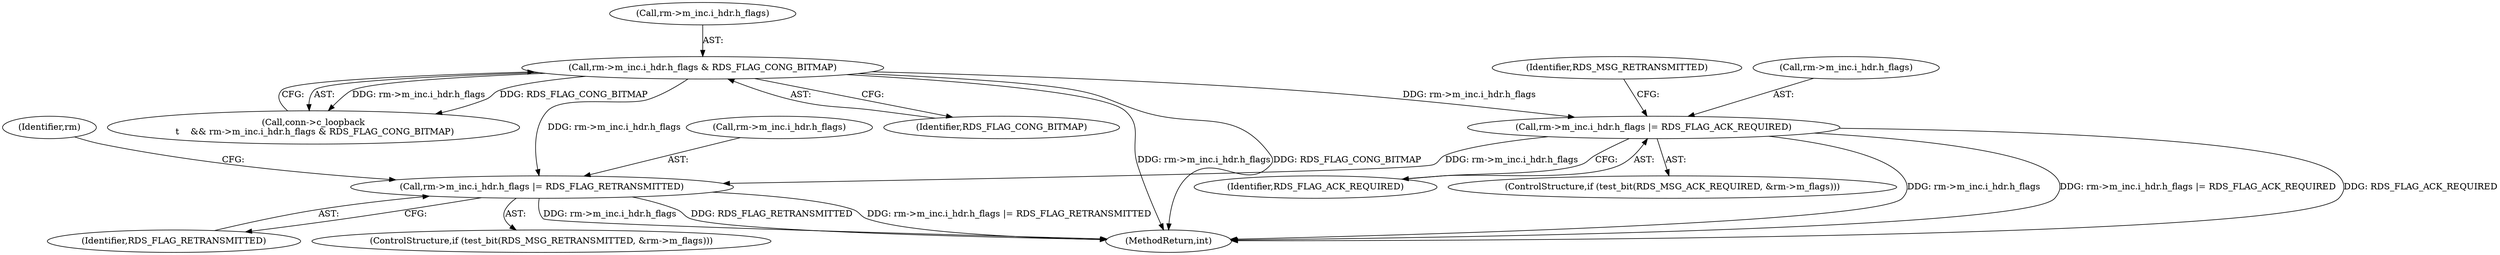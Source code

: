 digraph "0_linux_6094628bfd94323fc1cea05ec2c6affd98c18f7f@pointer" {
"1000440" [label="(Call,rm->m_inc.i_hdr.h_flags |= RDS_FLAG_ACK_REQUIRED)"];
"1000194" [label="(Call,rm->m_inc.i_hdr.h_flags & RDS_FLAG_CONG_BITMAP)"];
"1000456" [label="(Call,rm->m_inc.i_hdr.h_flags |= RDS_FLAG_RETRANSMITTED)"];
"1000457" [label="(Call,rm->m_inc.i_hdr.h_flags)"];
"1000464" [label="(Identifier,RDS_FLAG_RETRANSMITTED)"];
"1000456" [label="(Call,rm->m_inc.i_hdr.h_flags |= RDS_FLAG_RETRANSMITTED)"];
"1000194" [label="(Call,rm->m_inc.i_hdr.h_flags & RDS_FLAG_CONG_BITMAP)"];
"1000448" [label="(Identifier,RDS_FLAG_ACK_REQUIRED)"];
"1000195" [label="(Call,rm->m_inc.i_hdr.h_flags)"];
"1000190" [label="(Call,conn->c_loopback\n \t    && rm->m_inc.i_hdr.h_flags & RDS_FLAG_CONG_BITMAP)"];
"1000449" [label="(ControlStructure,if (test_bit(RDS_MSG_RETRANSMITTED, &rm->m_flags)))"];
"1000440" [label="(Call,rm->m_inc.i_hdr.h_flags |= RDS_FLAG_ACK_REQUIRED)"];
"1000468" [label="(Identifier,rm)"];
"1000433" [label="(ControlStructure,if (test_bit(RDS_MSG_ACK_REQUIRED, &rm->m_flags)))"];
"1000451" [label="(Identifier,RDS_MSG_RETRANSMITTED)"];
"1001051" [label="(MethodReturn,int)"];
"1000202" [label="(Identifier,RDS_FLAG_CONG_BITMAP)"];
"1000441" [label="(Call,rm->m_inc.i_hdr.h_flags)"];
"1000440" -> "1000433"  [label="AST: "];
"1000440" -> "1000448"  [label="CFG: "];
"1000441" -> "1000440"  [label="AST: "];
"1000448" -> "1000440"  [label="AST: "];
"1000451" -> "1000440"  [label="CFG: "];
"1000440" -> "1001051"  [label="DDG: rm->m_inc.i_hdr.h_flags |= RDS_FLAG_ACK_REQUIRED"];
"1000440" -> "1001051"  [label="DDG: rm->m_inc.i_hdr.h_flags"];
"1000440" -> "1001051"  [label="DDG: RDS_FLAG_ACK_REQUIRED"];
"1000194" -> "1000440"  [label="DDG: rm->m_inc.i_hdr.h_flags"];
"1000440" -> "1000456"  [label="DDG: rm->m_inc.i_hdr.h_flags"];
"1000194" -> "1000190"  [label="AST: "];
"1000194" -> "1000202"  [label="CFG: "];
"1000195" -> "1000194"  [label="AST: "];
"1000202" -> "1000194"  [label="AST: "];
"1000190" -> "1000194"  [label="CFG: "];
"1000194" -> "1001051"  [label="DDG: rm->m_inc.i_hdr.h_flags"];
"1000194" -> "1001051"  [label="DDG: RDS_FLAG_CONG_BITMAP"];
"1000194" -> "1000190"  [label="DDG: rm->m_inc.i_hdr.h_flags"];
"1000194" -> "1000190"  [label="DDG: RDS_FLAG_CONG_BITMAP"];
"1000194" -> "1000456"  [label="DDG: rm->m_inc.i_hdr.h_flags"];
"1000456" -> "1000449"  [label="AST: "];
"1000456" -> "1000464"  [label="CFG: "];
"1000457" -> "1000456"  [label="AST: "];
"1000464" -> "1000456"  [label="AST: "];
"1000468" -> "1000456"  [label="CFG: "];
"1000456" -> "1001051"  [label="DDG: rm->m_inc.i_hdr.h_flags"];
"1000456" -> "1001051"  [label="DDG: RDS_FLAG_RETRANSMITTED"];
"1000456" -> "1001051"  [label="DDG: rm->m_inc.i_hdr.h_flags |= RDS_FLAG_RETRANSMITTED"];
}
